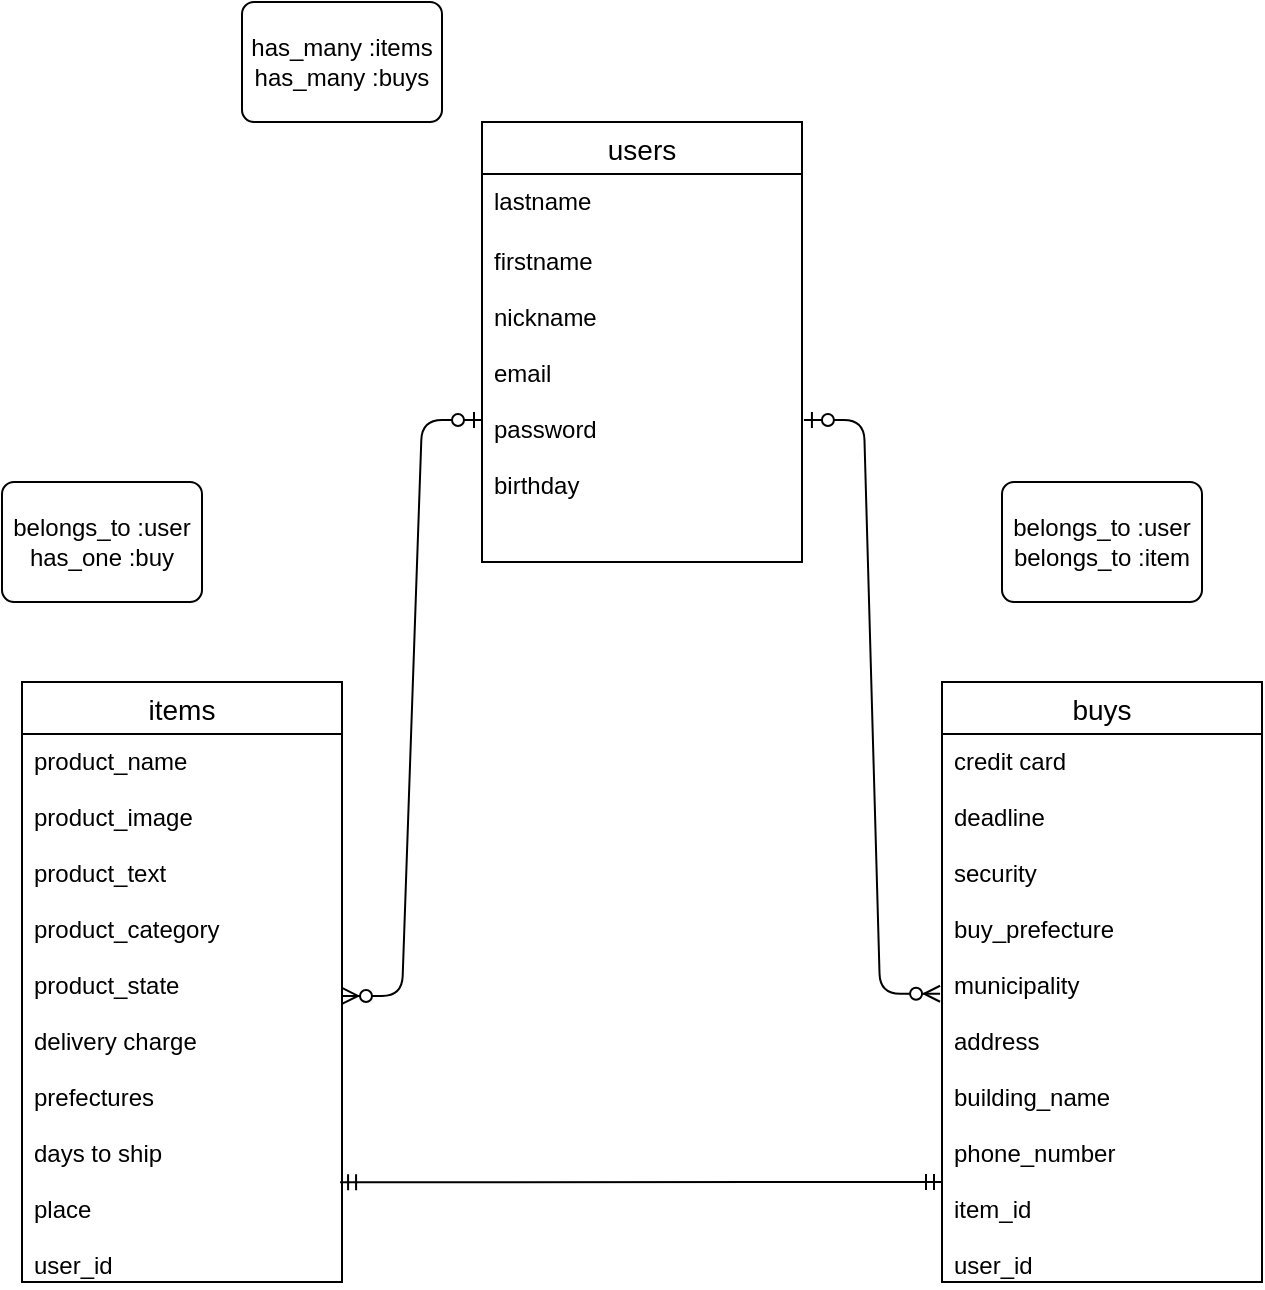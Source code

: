 <mxfile>
    <diagram id="I1-u8hTg5wmnG2TyrtBx" name="ページ1">
        <mxGraphModel dx="242" dy="268" grid="1" gridSize="10" guides="1" tooltips="1" connect="1" arrows="1" fold="1" page="1" pageScale="1" pageWidth="827" pageHeight="1169" math="0" shadow="0">
            <root>
                <mxCell id="0"/>
                <mxCell id="1" parent="0"/>
                <mxCell id="23" value="users" style="swimlane;fontStyle=0;childLayout=stackLayout;horizontal=1;startSize=26;horizontalStack=0;resizeParent=1;resizeParentMax=0;resizeLast=0;collapsible=1;marginBottom=0;align=center;fontSize=14;" vertex="1" parent="1">
                    <mxGeometry x="290" y="240" width="160" height="220" as="geometry"/>
                </mxCell>
                <mxCell id="24" value="lastname&#10;&#10;" style="text;strokeColor=none;fillColor=none;spacingLeft=4;spacingRight=4;overflow=hidden;rotatable=0;points=[[0,0.5],[1,0.5]];portConstraint=eastwest;fontSize=12;" vertex="1" parent="23">
                    <mxGeometry y="26" width="160" height="30" as="geometry"/>
                </mxCell>
                <mxCell id="26" value="firstname&#10;&#10;nickname&#10;&#10;email&#10;&#10;password&#10;&#10;birthday" style="text;strokeColor=none;fillColor=none;spacingLeft=4;spacingRight=4;overflow=hidden;rotatable=0;points=[[0,0.5],[1,0.5]];portConstraint=eastwest;fontSize=12;" vertex="1" parent="23">
                    <mxGeometry y="56" width="160" height="164" as="geometry"/>
                </mxCell>
                <mxCell id="33" value="items" style="swimlane;fontStyle=0;childLayout=stackLayout;horizontal=1;startSize=26;horizontalStack=0;resizeParent=1;resizeParentMax=0;resizeLast=0;collapsible=1;marginBottom=0;align=center;fontSize=14;" vertex="1" parent="1">
                    <mxGeometry x="60" y="520" width="160" height="300" as="geometry"/>
                </mxCell>
                <mxCell id="35" value="product_name&#10;&#10;product_image&#10;&#10;product_text&#10;&#10;product_category&#10;&#10;product_state&#10;&#10;delivery charge&#10;&#10;prefectures&#10;&#10;days to ship&#10;&#10;place&#10;&#10;user_id&#10;&#10;&#10;&#10;&#10;&#10;&#10;&#10;" style="text;strokeColor=none;fillColor=none;spacingLeft=4;spacingRight=4;overflow=hidden;rotatable=0;points=[[0,0.5],[1,0.5]];portConstraint=eastwest;fontSize=12;" vertex="1" parent="33">
                    <mxGeometry y="26" width="160" height="274" as="geometry"/>
                </mxCell>
                <mxCell id="41" value="buys" style="swimlane;fontStyle=0;childLayout=stackLayout;horizontal=1;startSize=26;horizontalStack=0;resizeParent=1;resizeParentMax=0;resizeLast=0;collapsible=1;marginBottom=0;align=center;fontSize=14;" vertex="1" parent="1">
                    <mxGeometry x="520" y="520" width="160" height="300" as="geometry"/>
                </mxCell>
                <mxCell id="42" value="credit card&#10;&#10;deadline&#10;&#10;security&#10;&#10;buy_prefecture&#10;&#10;municipality&#10;&#10;address&#10;&#10;building_name&#10;&#10;phone_number&#10;&#10;item_id&#10;&#10;user_id" style="text;strokeColor=none;fillColor=none;spacingLeft=4;spacingRight=4;overflow=hidden;rotatable=0;points=[[0,0.5],[1,0.5]];portConstraint=eastwest;fontSize=12;" vertex="1" parent="41">
                    <mxGeometry y="26" width="160" height="274" as="geometry"/>
                </mxCell>
                <mxCell id="53" value="" style="edgeStyle=entityRelationEdgeStyle;fontSize=12;html=1;endArrow=ERzeroToMany;startArrow=ERzeroToOne;exitX=1.006;exitY=0.567;exitDx=0;exitDy=0;exitPerimeter=0;entryX=-0.006;entryY=0.474;entryDx=0;entryDy=0;entryPerimeter=0;" edge="1" parent="1" source="26" target="42">
                    <mxGeometry width="100" height="100" relative="1" as="geometry">
                        <mxPoint x="470" y="670" as="sourcePoint"/>
                        <mxPoint x="570" y="570" as="targetPoint"/>
                    </mxGeometry>
                </mxCell>
                <mxCell id="54" value="" style="edgeStyle=entityRelationEdgeStyle;fontSize=12;html=1;endArrow=ERzeroToMany;startArrow=ERzeroToOne;exitX=0;exitY=0.567;exitDx=0;exitDy=0;exitPerimeter=0;entryX=1;entryY=0.478;entryDx=0;entryDy=0;entryPerimeter=0;" edge="1" parent="1" source="26" target="35">
                    <mxGeometry width="100" height="100" relative="1" as="geometry">
                        <mxPoint x="470" y="670" as="sourcePoint"/>
                        <mxPoint x="570" y="570" as="targetPoint"/>
                    </mxGeometry>
                </mxCell>
                <mxCell id="55" value="" style="edgeStyle=entityRelationEdgeStyle;fontSize=12;html=1;endArrow=ERmandOne;startArrow=ERmandOne;exitX=0.994;exitY=0.818;exitDx=0;exitDy=0;exitPerimeter=0;" edge="1" parent="1" source="35">
                    <mxGeometry width="100" height="100" relative="1" as="geometry">
                        <mxPoint x="470" y="670" as="sourcePoint"/>
                        <mxPoint x="520" y="770" as="targetPoint"/>
                    </mxGeometry>
                </mxCell>
                <mxCell id="57" value="belongs_to :user&lt;br&gt;has_one :buy" style="rounded=1;arcSize=10;whiteSpace=wrap;html=1;align=center;" vertex="1" parent="1">
                    <mxGeometry x="50" y="420" width="100" height="60" as="geometry"/>
                </mxCell>
                <mxCell id="59" style="edgeStyle=orthogonalEdgeStyle;rounded=0;orthogonalLoop=1;jettySize=auto;html=1;exitX=0.5;exitY=0;exitDx=0;exitDy=0;" edge="1" parent="1" source="58">
                    <mxGeometry relative="1" as="geometry">
                        <mxPoint x="610" y="430" as="targetPoint"/>
                    </mxGeometry>
                </mxCell>
                <mxCell id="58" value="belongs_to :user&lt;br&gt;belongs_to :item" style="rounded=1;arcSize=10;whiteSpace=wrap;html=1;align=center;" vertex="1" parent="1">
                    <mxGeometry x="550" y="420" width="100" height="60" as="geometry"/>
                </mxCell>
                <mxCell id="62" value="&lt;span&gt;has_many :items&lt;/span&gt;&lt;br&gt;&lt;span&gt;has_many :buys&lt;/span&gt;" style="rounded=1;arcSize=10;whiteSpace=wrap;html=1;align=center;" vertex="1" parent="1">
                    <mxGeometry x="170" y="180" width="100" height="60" as="geometry"/>
                </mxCell>
            </root>
        </mxGraphModel>
    </diagram>
</mxfile>